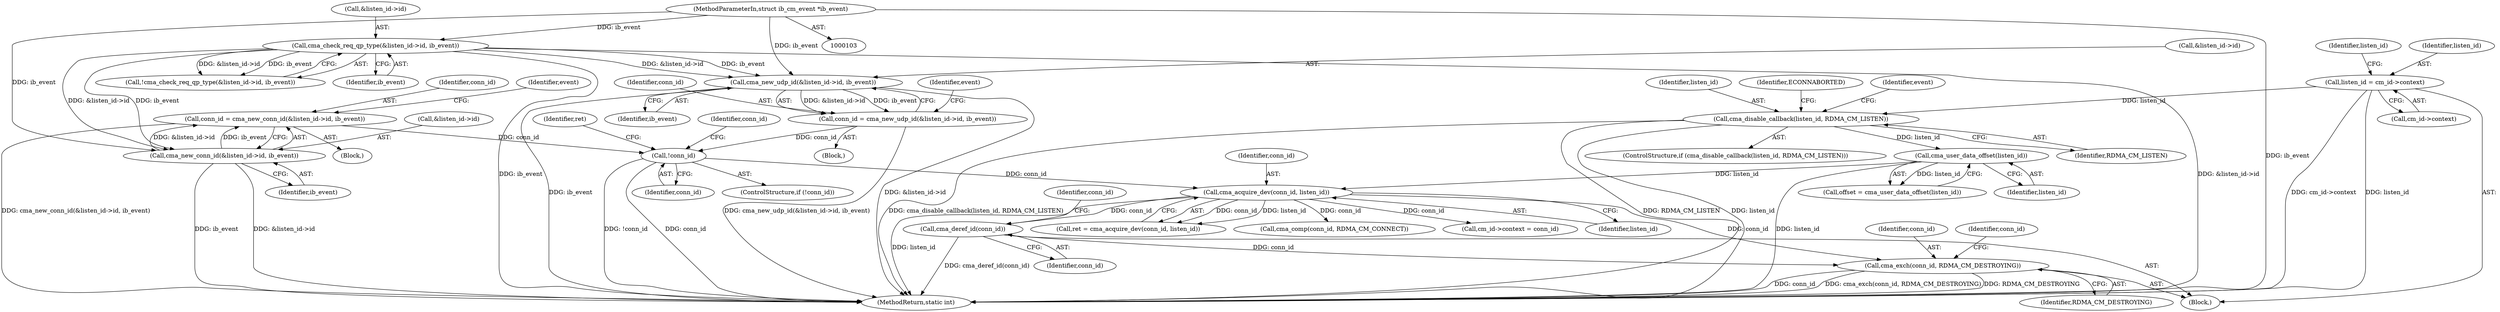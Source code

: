 digraph "0_linux_b2853fd6c2d0f383dbdf7427e263eb576a633867_0@pointer" {
"1000415" [label="(Call,cma_exch(conn_id, RDMA_CM_DESTROYING))"];
"1000264" [label="(Call,cma_acquire_dev(conn_id, listen_id))"];
"1000248" [label="(Call,!conn_id)"];
"1000226" [label="(Call,conn_id = cma_new_conn_id(&listen_id->id, ib_event))"];
"1000228" [label="(Call,cma_new_conn_id(&listen_id->id, ib_event))"];
"1000154" [label="(Call,cma_check_req_qp_type(&listen_id->id, ib_event))"];
"1000105" [label="(MethodParameterIn,struct ib_cm_event *ib_event)"];
"1000192" [label="(Call,conn_id = cma_new_udp_id(&listen_id->id, ib_event))"];
"1000194" [label="(Call,cma_new_udp_id(&listen_id->id, ib_event))"];
"1000178" [label="(Call,cma_user_data_offset(listen_id))"];
"1000164" [label="(Call,cma_disable_callback(listen_id, RDMA_CM_LISTEN))"];
"1000147" [label="(Call,listen_id = cm_id->context)"];
"1000405" [label="(Call,cma_deref_id(conn_id))"];
"1000166" [label="(Identifier,RDMA_CM_LISTEN)"];
"1000247" [label="(ControlStructure,if (!conn_id))"];
"1000191" [label="(Block,)"];
"1000252" [label="(Identifier,ret)"];
"1000194" [label="(Call,cma_new_udp_id(&listen_id->id, ib_event))"];
"1000372" [label="(Call,cma_comp(conn_id, RDMA_CM_CONNECT))"];
"1000416" [label="(Identifier,conn_id)"];
"1000249" [label="(Identifier,conn_id)"];
"1000155" [label="(Call,&listen_id->id)"];
"1000225" [label="(Block,)"];
"1000157" [label="(Identifier,listen_id)"];
"1000248" [label="(Call,!conn_id)"];
"1000277" [label="(Call,cm_id->context = conn_id)"];
"1000204" [label="(Identifier,event)"];
"1000165" [label="(Identifier,listen_id)"];
"1000406" [label="(Identifier,conn_id)"];
"1000164" [label="(Call,cma_disable_callback(listen_id, RDMA_CM_LISTEN))"];
"1000148" [label="(Identifier,listen_id)"];
"1000147" [label="(Call,listen_id = cm_id->context)"];
"1000169" [label="(Identifier,ECONNABORTED)"];
"1000264" [label="(Call,cma_acquire_dev(conn_id, listen_id))"];
"1000178" [label="(Call,cma_user_data_offset(listen_id))"];
"1000229" [label="(Call,&listen_id->id)"];
"1000153" [label="(Call,!cma_check_req_qp_type(&listen_id->id, ib_event))"];
"1000266" [label="(Identifier,listen_id)"];
"1000410" [label="(Identifier,conn_id)"];
"1000159" [label="(Identifier,ib_event)"];
"1000421" [label="(Identifier,conn_id)"];
"1000265" [label="(Identifier,conn_id)"];
"1000163" [label="(ControlStructure,if (cma_disable_callback(listen_id, RDMA_CM_LISTEN)))"];
"1000106" [label="(Block,)"];
"1000228" [label="(Call,cma_new_conn_id(&listen_id->id, ib_event))"];
"1000233" [label="(Identifier,ib_event)"];
"1000149" [label="(Call,cm_id->context)"];
"1000195" [label="(Call,&listen_id->id)"];
"1000154" [label="(Call,cma_check_req_qp_type(&listen_id->id, ib_event))"];
"1000226" [label="(Call,conn_id = cma_new_conn_id(&listen_id->id, ib_event))"];
"1000179" [label="(Identifier,listen_id)"];
"1000438" [label="(MethodReturn,static int)"];
"1000176" [label="(Call,offset = cma_user_data_offset(listen_id))"];
"1000192" [label="(Call,conn_id = cma_new_udp_id(&listen_id->id, ib_event))"];
"1000417" [label="(Identifier,RDMA_CM_DESTROYING)"];
"1000105" [label="(MethodParameterIn,struct ib_cm_event *ib_event)"];
"1000415" [label="(Call,cma_exch(conn_id, RDMA_CM_DESTROYING))"];
"1000259" [label="(Identifier,conn_id)"];
"1000172" [label="(Identifier,event)"];
"1000405" [label="(Call,cma_deref_id(conn_id))"];
"1000262" [label="(Call,ret = cma_acquire_dev(conn_id, listen_id))"];
"1000236" [label="(Identifier,event)"];
"1000193" [label="(Identifier,conn_id)"];
"1000199" [label="(Identifier,ib_event)"];
"1000227" [label="(Identifier,conn_id)"];
"1000415" -> "1000106"  [label="AST: "];
"1000415" -> "1000417"  [label="CFG: "];
"1000416" -> "1000415"  [label="AST: "];
"1000417" -> "1000415"  [label="AST: "];
"1000421" -> "1000415"  [label="CFG: "];
"1000415" -> "1000438"  [label="DDG: conn_id"];
"1000415" -> "1000438"  [label="DDG: cma_exch(conn_id, RDMA_CM_DESTROYING)"];
"1000415" -> "1000438"  [label="DDG: RDMA_CM_DESTROYING"];
"1000264" -> "1000415"  [label="DDG: conn_id"];
"1000405" -> "1000415"  [label="DDG: conn_id"];
"1000264" -> "1000262"  [label="AST: "];
"1000264" -> "1000266"  [label="CFG: "];
"1000265" -> "1000264"  [label="AST: "];
"1000266" -> "1000264"  [label="AST: "];
"1000262" -> "1000264"  [label="CFG: "];
"1000264" -> "1000438"  [label="DDG: listen_id"];
"1000264" -> "1000262"  [label="DDG: conn_id"];
"1000264" -> "1000262"  [label="DDG: listen_id"];
"1000248" -> "1000264"  [label="DDG: conn_id"];
"1000178" -> "1000264"  [label="DDG: listen_id"];
"1000264" -> "1000277"  [label="DDG: conn_id"];
"1000264" -> "1000372"  [label="DDG: conn_id"];
"1000264" -> "1000405"  [label="DDG: conn_id"];
"1000248" -> "1000247"  [label="AST: "];
"1000248" -> "1000249"  [label="CFG: "];
"1000249" -> "1000248"  [label="AST: "];
"1000252" -> "1000248"  [label="CFG: "];
"1000259" -> "1000248"  [label="CFG: "];
"1000248" -> "1000438"  [label="DDG: !conn_id"];
"1000248" -> "1000438"  [label="DDG: conn_id"];
"1000226" -> "1000248"  [label="DDG: conn_id"];
"1000192" -> "1000248"  [label="DDG: conn_id"];
"1000226" -> "1000225"  [label="AST: "];
"1000226" -> "1000228"  [label="CFG: "];
"1000227" -> "1000226"  [label="AST: "];
"1000228" -> "1000226"  [label="AST: "];
"1000236" -> "1000226"  [label="CFG: "];
"1000226" -> "1000438"  [label="DDG: cma_new_conn_id(&listen_id->id, ib_event)"];
"1000228" -> "1000226"  [label="DDG: &listen_id->id"];
"1000228" -> "1000226"  [label="DDG: ib_event"];
"1000228" -> "1000233"  [label="CFG: "];
"1000229" -> "1000228"  [label="AST: "];
"1000233" -> "1000228"  [label="AST: "];
"1000228" -> "1000438"  [label="DDG: ib_event"];
"1000228" -> "1000438"  [label="DDG: &listen_id->id"];
"1000154" -> "1000228"  [label="DDG: &listen_id->id"];
"1000154" -> "1000228"  [label="DDG: ib_event"];
"1000105" -> "1000228"  [label="DDG: ib_event"];
"1000154" -> "1000153"  [label="AST: "];
"1000154" -> "1000159"  [label="CFG: "];
"1000155" -> "1000154"  [label="AST: "];
"1000159" -> "1000154"  [label="AST: "];
"1000153" -> "1000154"  [label="CFG: "];
"1000154" -> "1000438"  [label="DDG: ib_event"];
"1000154" -> "1000438"  [label="DDG: &listen_id->id"];
"1000154" -> "1000153"  [label="DDG: &listen_id->id"];
"1000154" -> "1000153"  [label="DDG: ib_event"];
"1000105" -> "1000154"  [label="DDG: ib_event"];
"1000154" -> "1000194"  [label="DDG: &listen_id->id"];
"1000154" -> "1000194"  [label="DDG: ib_event"];
"1000105" -> "1000103"  [label="AST: "];
"1000105" -> "1000438"  [label="DDG: ib_event"];
"1000105" -> "1000194"  [label="DDG: ib_event"];
"1000192" -> "1000191"  [label="AST: "];
"1000192" -> "1000194"  [label="CFG: "];
"1000193" -> "1000192"  [label="AST: "];
"1000194" -> "1000192"  [label="AST: "];
"1000204" -> "1000192"  [label="CFG: "];
"1000192" -> "1000438"  [label="DDG: cma_new_udp_id(&listen_id->id, ib_event)"];
"1000194" -> "1000192"  [label="DDG: &listen_id->id"];
"1000194" -> "1000192"  [label="DDG: ib_event"];
"1000194" -> "1000199"  [label="CFG: "];
"1000195" -> "1000194"  [label="AST: "];
"1000199" -> "1000194"  [label="AST: "];
"1000194" -> "1000438"  [label="DDG: &listen_id->id"];
"1000194" -> "1000438"  [label="DDG: ib_event"];
"1000178" -> "1000176"  [label="AST: "];
"1000178" -> "1000179"  [label="CFG: "];
"1000179" -> "1000178"  [label="AST: "];
"1000176" -> "1000178"  [label="CFG: "];
"1000178" -> "1000438"  [label="DDG: listen_id"];
"1000178" -> "1000176"  [label="DDG: listen_id"];
"1000164" -> "1000178"  [label="DDG: listen_id"];
"1000164" -> "1000163"  [label="AST: "];
"1000164" -> "1000166"  [label="CFG: "];
"1000165" -> "1000164"  [label="AST: "];
"1000166" -> "1000164"  [label="AST: "];
"1000169" -> "1000164"  [label="CFG: "];
"1000172" -> "1000164"  [label="CFG: "];
"1000164" -> "1000438"  [label="DDG: cma_disable_callback(listen_id, RDMA_CM_LISTEN)"];
"1000164" -> "1000438"  [label="DDG: RDMA_CM_LISTEN"];
"1000164" -> "1000438"  [label="DDG: listen_id"];
"1000147" -> "1000164"  [label="DDG: listen_id"];
"1000147" -> "1000106"  [label="AST: "];
"1000147" -> "1000149"  [label="CFG: "];
"1000148" -> "1000147"  [label="AST: "];
"1000149" -> "1000147"  [label="AST: "];
"1000157" -> "1000147"  [label="CFG: "];
"1000147" -> "1000438"  [label="DDG: cm_id->context"];
"1000147" -> "1000438"  [label="DDG: listen_id"];
"1000405" -> "1000106"  [label="AST: "];
"1000405" -> "1000406"  [label="CFG: "];
"1000406" -> "1000405"  [label="AST: "];
"1000410" -> "1000405"  [label="CFG: "];
"1000405" -> "1000438"  [label="DDG: cma_deref_id(conn_id)"];
}
